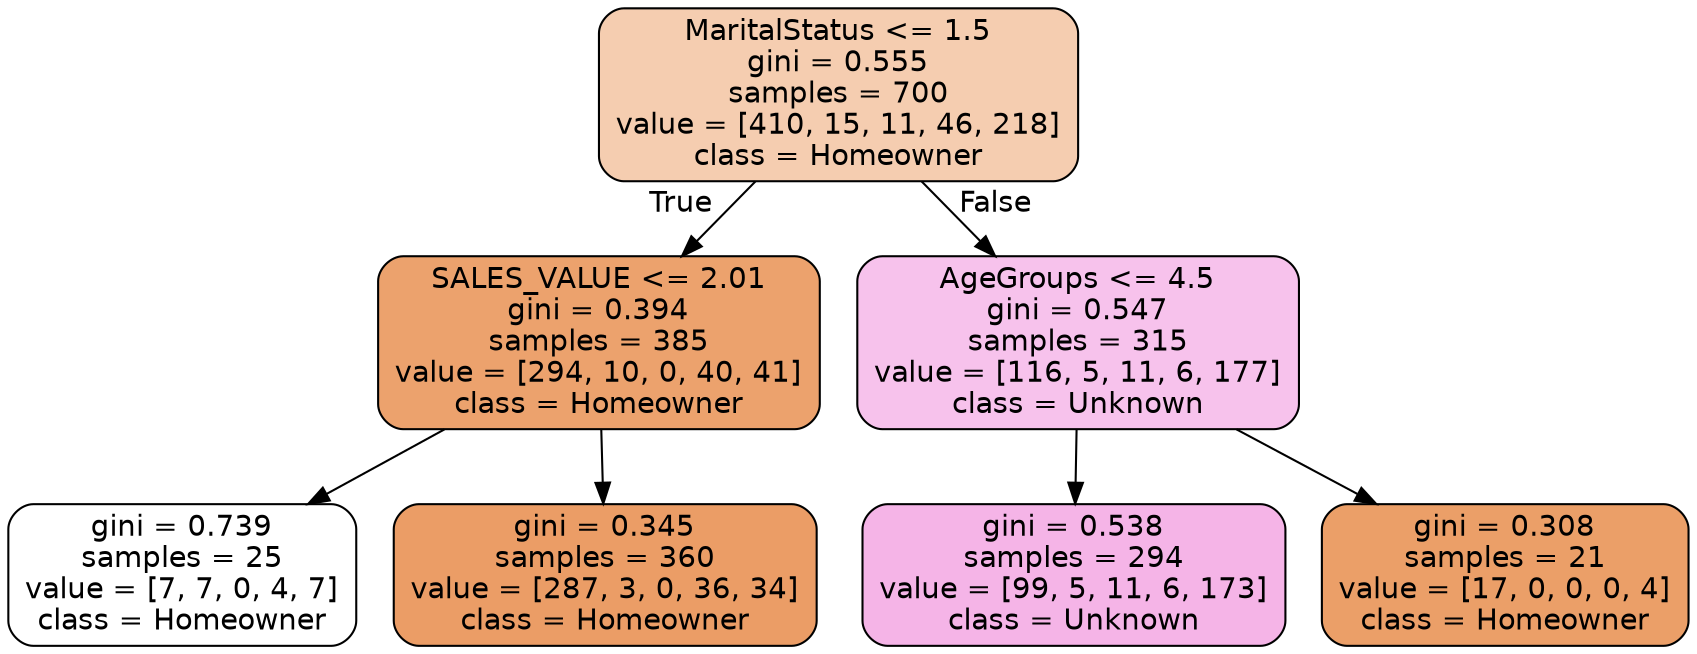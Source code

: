 digraph Tree {
node [shape=box, style="filled, rounded", color="black", fontname=helvetica] ;
edge [fontname=helvetica] ;
0 [label="MaritalStatus <= 1.5\ngini = 0.555\nsamples = 700\nvalue = [410, 15, 11, 46, 218]\nclass = Homeowner", fillcolor="#f5cdb0"] ;
1 [label="SALES_VALUE <= 2.01\ngini = 0.394\nsamples = 385\nvalue = [294, 10, 0, 40, 41]\nclass = Homeowner", fillcolor="#eca26d"] ;
0 -> 1 [labeldistance=2.5, labelangle=45, headlabel="True"] ;
2 [label="gini = 0.739\nsamples = 25\nvalue = [7, 7, 0, 4, 7]\nclass = Homeowner", fillcolor="#ffffff"] ;
1 -> 2 ;
3 [label="gini = 0.345\nsamples = 360\nvalue = [287, 3, 0, 36, 34]\nclass = Homeowner", fillcolor="#eb9d66"] ;
1 -> 3 ;
4 [label="AgeGroups <= 4.5\ngini = 0.547\nsamples = 315\nvalue = [116, 5, 11, 6, 177]\nclass = Unknown", fillcolor="#f7c2ec"] ;
0 -> 4 [labeldistance=2.5, labelangle=-45, headlabel="False"] ;
5 [label="gini = 0.538\nsamples = 294\nvalue = [99, 5, 11, 6, 173]\nclass = Unknown", fillcolor="#f5b4e7"] ;
4 -> 5 ;
6 [label="gini = 0.308\nsamples = 21\nvalue = [17, 0, 0, 0, 4]\nclass = Homeowner", fillcolor="#eb9f68"] ;
4 -> 6 ;
}